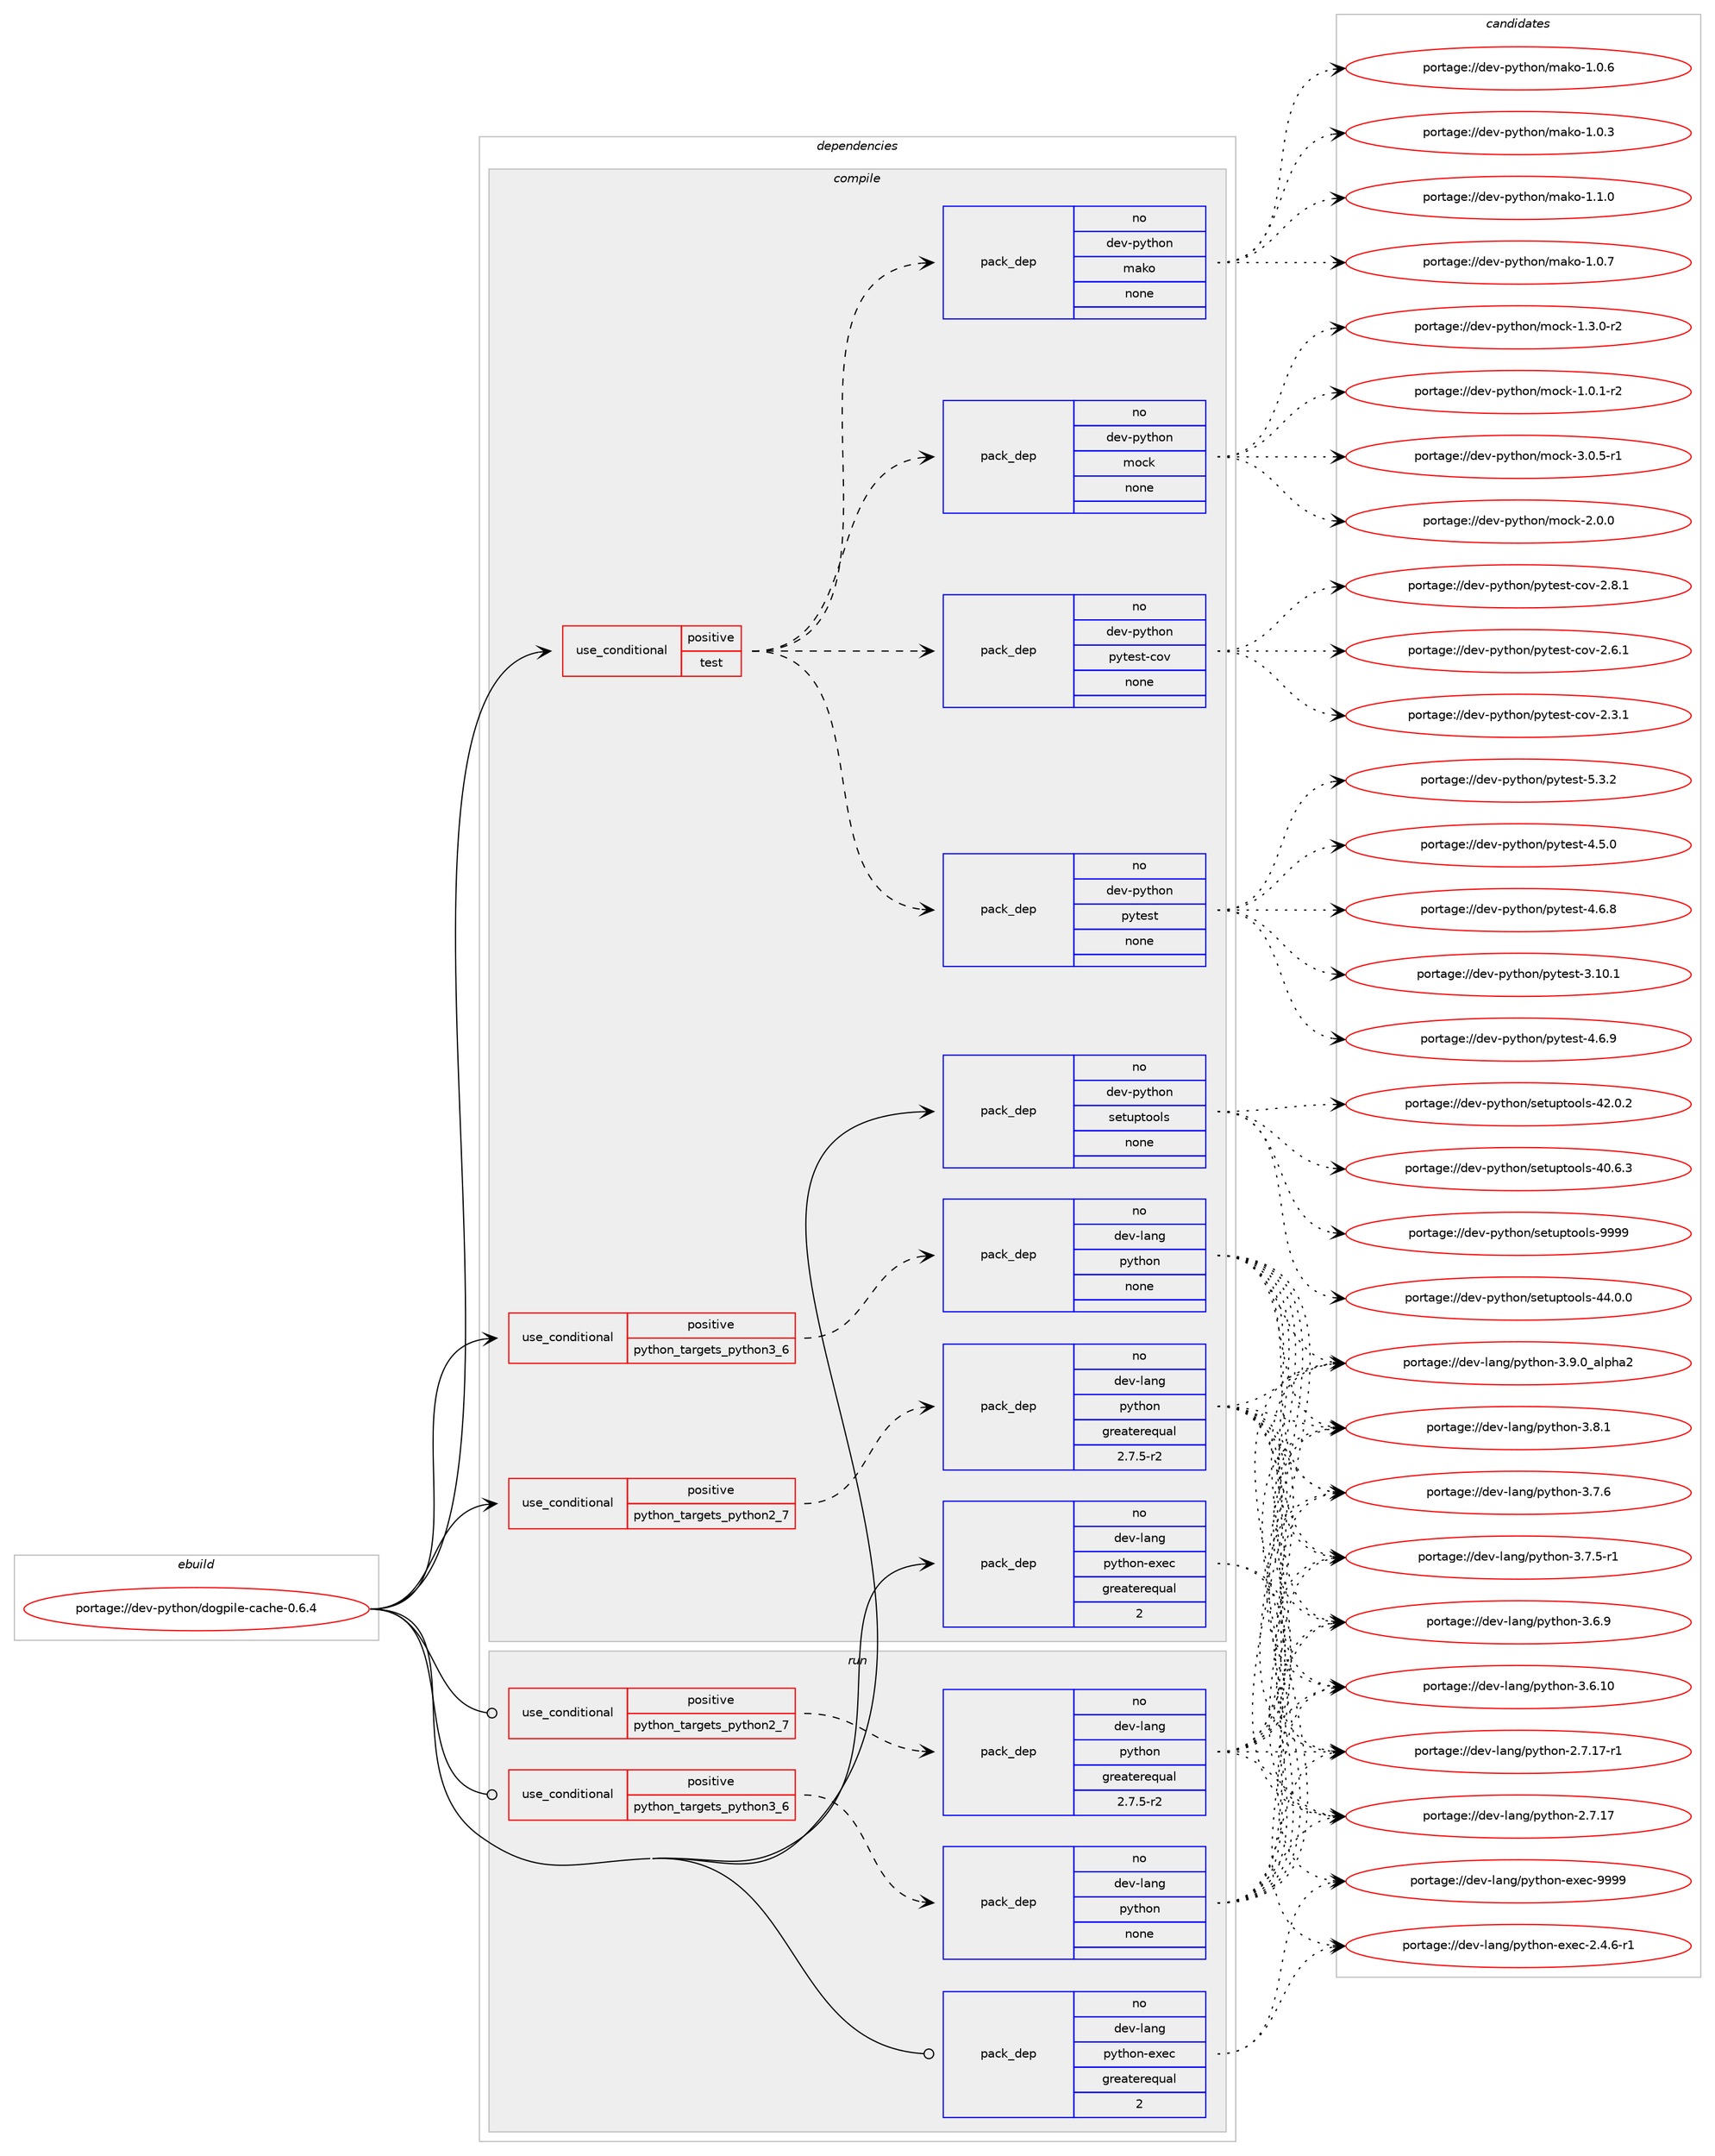 digraph prolog {

# *************
# Graph options
# *************

newrank=true;
concentrate=true;
compound=true;
graph [rankdir=LR,fontname=Helvetica,fontsize=10,ranksep=1.5];#, ranksep=2.5, nodesep=0.2];
edge  [arrowhead=vee];
node  [fontname=Helvetica,fontsize=10];

# **********
# The ebuild
# **********

subgraph cluster_leftcol {
color=gray;
label=<<i>ebuild</i>>;
id [label="portage://dev-python/dogpile-cache-0.6.4", color=red, width=4, href="../dev-python/dogpile-cache-0.6.4.svg"];
}

# ****************
# The dependencies
# ****************

subgraph cluster_midcol {
color=gray;
label=<<i>dependencies</i>>;
subgraph cluster_compile {
fillcolor="#eeeeee";
style=filled;
label=<<i>compile</i>>;
subgraph cond116549 {
dependency463189 [label=<<TABLE BORDER="0" CELLBORDER="1" CELLSPACING="0" CELLPADDING="4"><TR><TD ROWSPAN="3" CELLPADDING="10">use_conditional</TD></TR><TR><TD>positive</TD></TR><TR><TD>python_targets_python2_7</TD></TR></TABLE>>, shape=none, color=red];
subgraph pack341647 {
dependency463190 [label=<<TABLE BORDER="0" CELLBORDER="1" CELLSPACING="0" CELLPADDING="4" WIDTH="220"><TR><TD ROWSPAN="6" CELLPADDING="30">pack_dep</TD></TR><TR><TD WIDTH="110">no</TD></TR><TR><TD>dev-lang</TD></TR><TR><TD>python</TD></TR><TR><TD>greaterequal</TD></TR><TR><TD>2.7.5-r2</TD></TR></TABLE>>, shape=none, color=blue];
}
dependency463189:e -> dependency463190:w [weight=20,style="dashed",arrowhead="vee"];
}
id:e -> dependency463189:w [weight=20,style="solid",arrowhead="vee"];
subgraph cond116550 {
dependency463191 [label=<<TABLE BORDER="0" CELLBORDER="1" CELLSPACING="0" CELLPADDING="4"><TR><TD ROWSPAN="3" CELLPADDING="10">use_conditional</TD></TR><TR><TD>positive</TD></TR><TR><TD>python_targets_python3_6</TD></TR></TABLE>>, shape=none, color=red];
subgraph pack341648 {
dependency463192 [label=<<TABLE BORDER="0" CELLBORDER="1" CELLSPACING="0" CELLPADDING="4" WIDTH="220"><TR><TD ROWSPAN="6" CELLPADDING="30">pack_dep</TD></TR><TR><TD WIDTH="110">no</TD></TR><TR><TD>dev-lang</TD></TR><TR><TD>python</TD></TR><TR><TD>none</TD></TR><TR><TD></TD></TR></TABLE>>, shape=none, color=blue];
}
dependency463191:e -> dependency463192:w [weight=20,style="dashed",arrowhead="vee"];
}
id:e -> dependency463191:w [weight=20,style="solid",arrowhead="vee"];
subgraph cond116551 {
dependency463193 [label=<<TABLE BORDER="0" CELLBORDER="1" CELLSPACING="0" CELLPADDING="4"><TR><TD ROWSPAN="3" CELLPADDING="10">use_conditional</TD></TR><TR><TD>positive</TD></TR><TR><TD>test</TD></TR></TABLE>>, shape=none, color=red];
subgraph pack341649 {
dependency463194 [label=<<TABLE BORDER="0" CELLBORDER="1" CELLSPACING="0" CELLPADDING="4" WIDTH="220"><TR><TD ROWSPAN="6" CELLPADDING="30">pack_dep</TD></TR><TR><TD WIDTH="110">no</TD></TR><TR><TD>dev-python</TD></TR><TR><TD>pytest</TD></TR><TR><TD>none</TD></TR><TR><TD></TD></TR></TABLE>>, shape=none, color=blue];
}
dependency463193:e -> dependency463194:w [weight=20,style="dashed",arrowhead="vee"];
subgraph pack341650 {
dependency463195 [label=<<TABLE BORDER="0" CELLBORDER="1" CELLSPACING="0" CELLPADDING="4" WIDTH="220"><TR><TD ROWSPAN="6" CELLPADDING="30">pack_dep</TD></TR><TR><TD WIDTH="110">no</TD></TR><TR><TD>dev-python</TD></TR><TR><TD>pytest-cov</TD></TR><TR><TD>none</TD></TR><TR><TD></TD></TR></TABLE>>, shape=none, color=blue];
}
dependency463193:e -> dependency463195:w [weight=20,style="dashed",arrowhead="vee"];
subgraph pack341651 {
dependency463196 [label=<<TABLE BORDER="0" CELLBORDER="1" CELLSPACING="0" CELLPADDING="4" WIDTH="220"><TR><TD ROWSPAN="6" CELLPADDING="30">pack_dep</TD></TR><TR><TD WIDTH="110">no</TD></TR><TR><TD>dev-python</TD></TR><TR><TD>mock</TD></TR><TR><TD>none</TD></TR><TR><TD></TD></TR></TABLE>>, shape=none, color=blue];
}
dependency463193:e -> dependency463196:w [weight=20,style="dashed",arrowhead="vee"];
subgraph pack341652 {
dependency463197 [label=<<TABLE BORDER="0" CELLBORDER="1" CELLSPACING="0" CELLPADDING="4" WIDTH="220"><TR><TD ROWSPAN="6" CELLPADDING="30">pack_dep</TD></TR><TR><TD WIDTH="110">no</TD></TR><TR><TD>dev-python</TD></TR><TR><TD>mako</TD></TR><TR><TD>none</TD></TR><TR><TD></TD></TR></TABLE>>, shape=none, color=blue];
}
dependency463193:e -> dependency463197:w [weight=20,style="dashed",arrowhead="vee"];
}
id:e -> dependency463193:w [weight=20,style="solid",arrowhead="vee"];
subgraph pack341653 {
dependency463198 [label=<<TABLE BORDER="0" CELLBORDER="1" CELLSPACING="0" CELLPADDING="4" WIDTH="220"><TR><TD ROWSPAN="6" CELLPADDING="30">pack_dep</TD></TR><TR><TD WIDTH="110">no</TD></TR><TR><TD>dev-lang</TD></TR><TR><TD>python-exec</TD></TR><TR><TD>greaterequal</TD></TR><TR><TD>2</TD></TR></TABLE>>, shape=none, color=blue];
}
id:e -> dependency463198:w [weight=20,style="solid",arrowhead="vee"];
subgraph pack341654 {
dependency463199 [label=<<TABLE BORDER="0" CELLBORDER="1" CELLSPACING="0" CELLPADDING="4" WIDTH="220"><TR><TD ROWSPAN="6" CELLPADDING="30">pack_dep</TD></TR><TR><TD WIDTH="110">no</TD></TR><TR><TD>dev-python</TD></TR><TR><TD>setuptools</TD></TR><TR><TD>none</TD></TR><TR><TD></TD></TR></TABLE>>, shape=none, color=blue];
}
id:e -> dependency463199:w [weight=20,style="solid",arrowhead="vee"];
}
subgraph cluster_compileandrun {
fillcolor="#eeeeee";
style=filled;
label=<<i>compile and run</i>>;
}
subgraph cluster_run {
fillcolor="#eeeeee";
style=filled;
label=<<i>run</i>>;
subgraph cond116552 {
dependency463200 [label=<<TABLE BORDER="0" CELLBORDER="1" CELLSPACING="0" CELLPADDING="4"><TR><TD ROWSPAN="3" CELLPADDING="10">use_conditional</TD></TR><TR><TD>positive</TD></TR><TR><TD>python_targets_python2_7</TD></TR></TABLE>>, shape=none, color=red];
subgraph pack341655 {
dependency463201 [label=<<TABLE BORDER="0" CELLBORDER="1" CELLSPACING="0" CELLPADDING="4" WIDTH="220"><TR><TD ROWSPAN="6" CELLPADDING="30">pack_dep</TD></TR><TR><TD WIDTH="110">no</TD></TR><TR><TD>dev-lang</TD></TR><TR><TD>python</TD></TR><TR><TD>greaterequal</TD></TR><TR><TD>2.7.5-r2</TD></TR></TABLE>>, shape=none, color=blue];
}
dependency463200:e -> dependency463201:w [weight=20,style="dashed",arrowhead="vee"];
}
id:e -> dependency463200:w [weight=20,style="solid",arrowhead="odot"];
subgraph cond116553 {
dependency463202 [label=<<TABLE BORDER="0" CELLBORDER="1" CELLSPACING="0" CELLPADDING="4"><TR><TD ROWSPAN="3" CELLPADDING="10">use_conditional</TD></TR><TR><TD>positive</TD></TR><TR><TD>python_targets_python3_6</TD></TR></TABLE>>, shape=none, color=red];
subgraph pack341656 {
dependency463203 [label=<<TABLE BORDER="0" CELLBORDER="1" CELLSPACING="0" CELLPADDING="4" WIDTH="220"><TR><TD ROWSPAN="6" CELLPADDING="30">pack_dep</TD></TR><TR><TD WIDTH="110">no</TD></TR><TR><TD>dev-lang</TD></TR><TR><TD>python</TD></TR><TR><TD>none</TD></TR><TR><TD></TD></TR></TABLE>>, shape=none, color=blue];
}
dependency463202:e -> dependency463203:w [weight=20,style="dashed",arrowhead="vee"];
}
id:e -> dependency463202:w [weight=20,style="solid",arrowhead="odot"];
subgraph pack341657 {
dependency463204 [label=<<TABLE BORDER="0" CELLBORDER="1" CELLSPACING="0" CELLPADDING="4" WIDTH="220"><TR><TD ROWSPAN="6" CELLPADDING="30">pack_dep</TD></TR><TR><TD WIDTH="110">no</TD></TR><TR><TD>dev-lang</TD></TR><TR><TD>python-exec</TD></TR><TR><TD>greaterequal</TD></TR><TR><TD>2</TD></TR></TABLE>>, shape=none, color=blue];
}
id:e -> dependency463204:w [weight=20,style="solid",arrowhead="odot"];
}
}

# **************
# The candidates
# **************

subgraph cluster_choices {
rank=same;
color=gray;
label=<<i>candidates</i>>;

subgraph choice341647 {
color=black;
nodesep=1;
choice10010111845108971101034711212111610411111045514657464895971081121049750 [label="portage://dev-lang/python-3.9.0_alpha2", color=red, width=4,href="../dev-lang/python-3.9.0_alpha2.svg"];
choice100101118451089711010347112121116104111110455146564649 [label="portage://dev-lang/python-3.8.1", color=red, width=4,href="../dev-lang/python-3.8.1.svg"];
choice100101118451089711010347112121116104111110455146554654 [label="portage://dev-lang/python-3.7.6", color=red, width=4,href="../dev-lang/python-3.7.6.svg"];
choice1001011184510897110103471121211161041111104551465546534511449 [label="portage://dev-lang/python-3.7.5-r1", color=red, width=4,href="../dev-lang/python-3.7.5-r1.svg"];
choice100101118451089711010347112121116104111110455146544657 [label="portage://dev-lang/python-3.6.9", color=red, width=4,href="../dev-lang/python-3.6.9.svg"];
choice10010111845108971101034711212111610411111045514654464948 [label="portage://dev-lang/python-3.6.10", color=red, width=4,href="../dev-lang/python-3.6.10.svg"];
choice100101118451089711010347112121116104111110455046554649554511449 [label="portage://dev-lang/python-2.7.17-r1", color=red, width=4,href="../dev-lang/python-2.7.17-r1.svg"];
choice10010111845108971101034711212111610411111045504655464955 [label="portage://dev-lang/python-2.7.17", color=red, width=4,href="../dev-lang/python-2.7.17.svg"];
dependency463190:e -> choice10010111845108971101034711212111610411111045514657464895971081121049750:w [style=dotted,weight="100"];
dependency463190:e -> choice100101118451089711010347112121116104111110455146564649:w [style=dotted,weight="100"];
dependency463190:e -> choice100101118451089711010347112121116104111110455146554654:w [style=dotted,weight="100"];
dependency463190:e -> choice1001011184510897110103471121211161041111104551465546534511449:w [style=dotted,weight="100"];
dependency463190:e -> choice100101118451089711010347112121116104111110455146544657:w [style=dotted,weight="100"];
dependency463190:e -> choice10010111845108971101034711212111610411111045514654464948:w [style=dotted,weight="100"];
dependency463190:e -> choice100101118451089711010347112121116104111110455046554649554511449:w [style=dotted,weight="100"];
dependency463190:e -> choice10010111845108971101034711212111610411111045504655464955:w [style=dotted,weight="100"];
}
subgraph choice341648 {
color=black;
nodesep=1;
choice10010111845108971101034711212111610411111045514657464895971081121049750 [label="portage://dev-lang/python-3.9.0_alpha2", color=red, width=4,href="../dev-lang/python-3.9.0_alpha2.svg"];
choice100101118451089711010347112121116104111110455146564649 [label="portage://dev-lang/python-3.8.1", color=red, width=4,href="../dev-lang/python-3.8.1.svg"];
choice100101118451089711010347112121116104111110455146554654 [label="portage://dev-lang/python-3.7.6", color=red, width=4,href="../dev-lang/python-3.7.6.svg"];
choice1001011184510897110103471121211161041111104551465546534511449 [label="portage://dev-lang/python-3.7.5-r1", color=red, width=4,href="../dev-lang/python-3.7.5-r1.svg"];
choice100101118451089711010347112121116104111110455146544657 [label="portage://dev-lang/python-3.6.9", color=red, width=4,href="../dev-lang/python-3.6.9.svg"];
choice10010111845108971101034711212111610411111045514654464948 [label="portage://dev-lang/python-3.6.10", color=red, width=4,href="../dev-lang/python-3.6.10.svg"];
choice100101118451089711010347112121116104111110455046554649554511449 [label="portage://dev-lang/python-2.7.17-r1", color=red, width=4,href="../dev-lang/python-2.7.17-r1.svg"];
choice10010111845108971101034711212111610411111045504655464955 [label="portage://dev-lang/python-2.7.17", color=red, width=4,href="../dev-lang/python-2.7.17.svg"];
dependency463192:e -> choice10010111845108971101034711212111610411111045514657464895971081121049750:w [style=dotted,weight="100"];
dependency463192:e -> choice100101118451089711010347112121116104111110455146564649:w [style=dotted,weight="100"];
dependency463192:e -> choice100101118451089711010347112121116104111110455146554654:w [style=dotted,weight="100"];
dependency463192:e -> choice1001011184510897110103471121211161041111104551465546534511449:w [style=dotted,weight="100"];
dependency463192:e -> choice100101118451089711010347112121116104111110455146544657:w [style=dotted,weight="100"];
dependency463192:e -> choice10010111845108971101034711212111610411111045514654464948:w [style=dotted,weight="100"];
dependency463192:e -> choice100101118451089711010347112121116104111110455046554649554511449:w [style=dotted,weight="100"];
dependency463192:e -> choice10010111845108971101034711212111610411111045504655464955:w [style=dotted,weight="100"];
}
subgraph choice341649 {
color=black;
nodesep=1;
choice1001011184511212111610411111047112121116101115116455346514650 [label="portage://dev-python/pytest-5.3.2", color=red, width=4,href="../dev-python/pytest-5.3.2.svg"];
choice1001011184511212111610411111047112121116101115116455246544657 [label="portage://dev-python/pytest-4.6.9", color=red, width=4,href="../dev-python/pytest-4.6.9.svg"];
choice1001011184511212111610411111047112121116101115116455246544656 [label="portage://dev-python/pytest-4.6.8", color=red, width=4,href="../dev-python/pytest-4.6.8.svg"];
choice1001011184511212111610411111047112121116101115116455246534648 [label="portage://dev-python/pytest-4.5.0", color=red, width=4,href="../dev-python/pytest-4.5.0.svg"];
choice100101118451121211161041111104711212111610111511645514649484649 [label="portage://dev-python/pytest-3.10.1", color=red, width=4,href="../dev-python/pytest-3.10.1.svg"];
dependency463194:e -> choice1001011184511212111610411111047112121116101115116455346514650:w [style=dotted,weight="100"];
dependency463194:e -> choice1001011184511212111610411111047112121116101115116455246544657:w [style=dotted,weight="100"];
dependency463194:e -> choice1001011184511212111610411111047112121116101115116455246544656:w [style=dotted,weight="100"];
dependency463194:e -> choice1001011184511212111610411111047112121116101115116455246534648:w [style=dotted,weight="100"];
dependency463194:e -> choice100101118451121211161041111104711212111610111511645514649484649:w [style=dotted,weight="100"];
}
subgraph choice341650 {
color=black;
nodesep=1;
choice10010111845112121116104111110471121211161011151164599111118455046564649 [label="portage://dev-python/pytest-cov-2.8.1", color=red, width=4,href="../dev-python/pytest-cov-2.8.1.svg"];
choice10010111845112121116104111110471121211161011151164599111118455046544649 [label="portage://dev-python/pytest-cov-2.6.1", color=red, width=4,href="../dev-python/pytest-cov-2.6.1.svg"];
choice10010111845112121116104111110471121211161011151164599111118455046514649 [label="portage://dev-python/pytest-cov-2.3.1", color=red, width=4,href="../dev-python/pytest-cov-2.3.1.svg"];
dependency463195:e -> choice10010111845112121116104111110471121211161011151164599111118455046564649:w [style=dotted,weight="100"];
dependency463195:e -> choice10010111845112121116104111110471121211161011151164599111118455046544649:w [style=dotted,weight="100"];
dependency463195:e -> choice10010111845112121116104111110471121211161011151164599111118455046514649:w [style=dotted,weight="100"];
}
subgraph choice341651 {
color=black;
nodesep=1;
choice1001011184511212111610411111047109111991074551464846534511449 [label="portage://dev-python/mock-3.0.5-r1", color=red, width=4,href="../dev-python/mock-3.0.5-r1.svg"];
choice100101118451121211161041111104710911199107455046484648 [label="portage://dev-python/mock-2.0.0", color=red, width=4,href="../dev-python/mock-2.0.0.svg"];
choice1001011184511212111610411111047109111991074549465146484511450 [label="portage://dev-python/mock-1.3.0-r2", color=red, width=4,href="../dev-python/mock-1.3.0-r2.svg"];
choice1001011184511212111610411111047109111991074549464846494511450 [label="portage://dev-python/mock-1.0.1-r2", color=red, width=4,href="../dev-python/mock-1.0.1-r2.svg"];
dependency463196:e -> choice1001011184511212111610411111047109111991074551464846534511449:w [style=dotted,weight="100"];
dependency463196:e -> choice100101118451121211161041111104710911199107455046484648:w [style=dotted,weight="100"];
dependency463196:e -> choice1001011184511212111610411111047109111991074549465146484511450:w [style=dotted,weight="100"];
dependency463196:e -> choice1001011184511212111610411111047109111991074549464846494511450:w [style=dotted,weight="100"];
}
subgraph choice341652 {
color=black;
nodesep=1;
choice100101118451121211161041111104710997107111454946494648 [label="portage://dev-python/mako-1.1.0", color=red, width=4,href="../dev-python/mako-1.1.0.svg"];
choice100101118451121211161041111104710997107111454946484655 [label="portage://dev-python/mako-1.0.7", color=red, width=4,href="../dev-python/mako-1.0.7.svg"];
choice100101118451121211161041111104710997107111454946484654 [label="portage://dev-python/mako-1.0.6", color=red, width=4,href="../dev-python/mako-1.0.6.svg"];
choice100101118451121211161041111104710997107111454946484651 [label="portage://dev-python/mako-1.0.3", color=red, width=4,href="../dev-python/mako-1.0.3.svg"];
dependency463197:e -> choice100101118451121211161041111104710997107111454946494648:w [style=dotted,weight="100"];
dependency463197:e -> choice100101118451121211161041111104710997107111454946484655:w [style=dotted,weight="100"];
dependency463197:e -> choice100101118451121211161041111104710997107111454946484654:w [style=dotted,weight="100"];
dependency463197:e -> choice100101118451121211161041111104710997107111454946484651:w [style=dotted,weight="100"];
}
subgraph choice341653 {
color=black;
nodesep=1;
choice10010111845108971101034711212111610411111045101120101994557575757 [label="portage://dev-lang/python-exec-9999", color=red, width=4,href="../dev-lang/python-exec-9999.svg"];
choice10010111845108971101034711212111610411111045101120101994550465246544511449 [label="portage://dev-lang/python-exec-2.4.6-r1", color=red, width=4,href="../dev-lang/python-exec-2.4.6-r1.svg"];
dependency463198:e -> choice10010111845108971101034711212111610411111045101120101994557575757:w [style=dotted,weight="100"];
dependency463198:e -> choice10010111845108971101034711212111610411111045101120101994550465246544511449:w [style=dotted,weight="100"];
}
subgraph choice341654 {
color=black;
nodesep=1;
choice10010111845112121116104111110471151011161171121161111111081154557575757 [label="portage://dev-python/setuptools-9999", color=red, width=4,href="../dev-python/setuptools-9999.svg"];
choice100101118451121211161041111104711510111611711211611111110811545525246484648 [label="portage://dev-python/setuptools-44.0.0", color=red, width=4,href="../dev-python/setuptools-44.0.0.svg"];
choice100101118451121211161041111104711510111611711211611111110811545525046484650 [label="portage://dev-python/setuptools-42.0.2", color=red, width=4,href="../dev-python/setuptools-42.0.2.svg"];
choice100101118451121211161041111104711510111611711211611111110811545524846544651 [label="portage://dev-python/setuptools-40.6.3", color=red, width=4,href="../dev-python/setuptools-40.6.3.svg"];
dependency463199:e -> choice10010111845112121116104111110471151011161171121161111111081154557575757:w [style=dotted,weight="100"];
dependency463199:e -> choice100101118451121211161041111104711510111611711211611111110811545525246484648:w [style=dotted,weight="100"];
dependency463199:e -> choice100101118451121211161041111104711510111611711211611111110811545525046484650:w [style=dotted,weight="100"];
dependency463199:e -> choice100101118451121211161041111104711510111611711211611111110811545524846544651:w [style=dotted,weight="100"];
}
subgraph choice341655 {
color=black;
nodesep=1;
choice10010111845108971101034711212111610411111045514657464895971081121049750 [label="portage://dev-lang/python-3.9.0_alpha2", color=red, width=4,href="../dev-lang/python-3.9.0_alpha2.svg"];
choice100101118451089711010347112121116104111110455146564649 [label="portage://dev-lang/python-3.8.1", color=red, width=4,href="../dev-lang/python-3.8.1.svg"];
choice100101118451089711010347112121116104111110455146554654 [label="portage://dev-lang/python-3.7.6", color=red, width=4,href="../dev-lang/python-3.7.6.svg"];
choice1001011184510897110103471121211161041111104551465546534511449 [label="portage://dev-lang/python-3.7.5-r1", color=red, width=4,href="../dev-lang/python-3.7.5-r1.svg"];
choice100101118451089711010347112121116104111110455146544657 [label="portage://dev-lang/python-3.6.9", color=red, width=4,href="../dev-lang/python-3.6.9.svg"];
choice10010111845108971101034711212111610411111045514654464948 [label="portage://dev-lang/python-3.6.10", color=red, width=4,href="../dev-lang/python-3.6.10.svg"];
choice100101118451089711010347112121116104111110455046554649554511449 [label="portage://dev-lang/python-2.7.17-r1", color=red, width=4,href="../dev-lang/python-2.7.17-r1.svg"];
choice10010111845108971101034711212111610411111045504655464955 [label="portage://dev-lang/python-2.7.17", color=red, width=4,href="../dev-lang/python-2.7.17.svg"];
dependency463201:e -> choice10010111845108971101034711212111610411111045514657464895971081121049750:w [style=dotted,weight="100"];
dependency463201:e -> choice100101118451089711010347112121116104111110455146564649:w [style=dotted,weight="100"];
dependency463201:e -> choice100101118451089711010347112121116104111110455146554654:w [style=dotted,weight="100"];
dependency463201:e -> choice1001011184510897110103471121211161041111104551465546534511449:w [style=dotted,weight="100"];
dependency463201:e -> choice100101118451089711010347112121116104111110455146544657:w [style=dotted,weight="100"];
dependency463201:e -> choice10010111845108971101034711212111610411111045514654464948:w [style=dotted,weight="100"];
dependency463201:e -> choice100101118451089711010347112121116104111110455046554649554511449:w [style=dotted,weight="100"];
dependency463201:e -> choice10010111845108971101034711212111610411111045504655464955:w [style=dotted,weight="100"];
}
subgraph choice341656 {
color=black;
nodesep=1;
choice10010111845108971101034711212111610411111045514657464895971081121049750 [label="portage://dev-lang/python-3.9.0_alpha2", color=red, width=4,href="../dev-lang/python-3.9.0_alpha2.svg"];
choice100101118451089711010347112121116104111110455146564649 [label="portage://dev-lang/python-3.8.1", color=red, width=4,href="../dev-lang/python-3.8.1.svg"];
choice100101118451089711010347112121116104111110455146554654 [label="portage://dev-lang/python-3.7.6", color=red, width=4,href="../dev-lang/python-3.7.6.svg"];
choice1001011184510897110103471121211161041111104551465546534511449 [label="portage://dev-lang/python-3.7.5-r1", color=red, width=4,href="../dev-lang/python-3.7.5-r1.svg"];
choice100101118451089711010347112121116104111110455146544657 [label="portage://dev-lang/python-3.6.9", color=red, width=4,href="../dev-lang/python-3.6.9.svg"];
choice10010111845108971101034711212111610411111045514654464948 [label="portage://dev-lang/python-3.6.10", color=red, width=4,href="../dev-lang/python-3.6.10.svg"];
choice100101118451089711010347112121116104111110455046554649554511449 [label="portage://dev-lang/python-2.7.17-r1", color=red, width=4,href="../dev-lang/python-2.7.17-r1.svg"];
choice10010111845108971101034711212111610411111045504655464955 [label="portage://dev-lang/python-2.7.17", color=red, width=4,href="../dev-lang/python-2.7.17.svg"];
dependency463203:e -> choice10010111845108971101034711212111610411111045514657464895971081121049750:w [style=dotted,weight="100"];
dependency463203:e -> choice100101118451089711010347112121116104111110455146564649:w [style=dotted,weight="100"];
dependency463203:e -> choice100101118451089711010347112121116104111110455146554654:w [style=dotted,weight="100"];
dependency463203:e -> choice1001011184510897110103471121211161041111104551465546534511449:w [style=dotted,weight="100"];
dependency463203:e -> choice100101118451089711010347112121116104111110455146544657:w [style=dotted,weight="100"];
dependency463203:e -> choice10010111845108971101034711212111610411111045514654464948:w [style=dotted,weight="100"];
dependency463203:e -> choice100101118451089711010347112121116104111110455046554649554511449:w [style=dotted,weight="100"];
dependency463203:e -> choice10010111845108971101034711212111610411111045504655464955:w [style=dotted,weight="100"];
}
subgraph choice341657 {
color=black;
nodesep=1;
choice10010111845108971101034711212111610411111045101120101994557575757 [label="portage://dev-lang/python-exec-9999", color=red, width=4,href="../dev-lang/python-exec-9999.svg"];
choice10010111845108971101034711212111610411111045101120101994550465246544511449 [label="portage://dev-lang/python-exec-2.4.6-r1", color=red, width=4,href="../dev-lang/python-exec-2.4.6-r1.svg"];
dependency463204:e -> choice10010111845108971101034711212111610411111045101120101994557575757:w [style=dotted,weight="100"];
dependency463204:e -> choice10010111845108971101034711212111610411111045101120101994550465246544511449:w [style=dotted,weight="100"];
}
}

}
